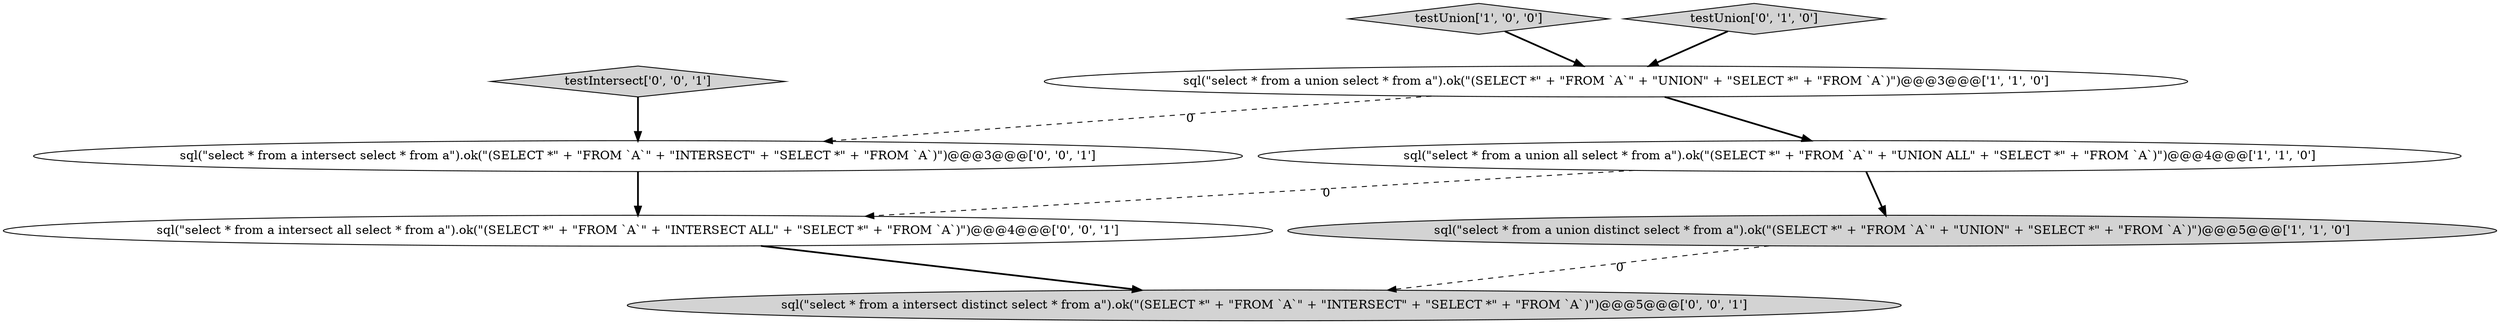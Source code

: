 digraph {
7 [style = filled, label = "testIntersect['0', '0', '1']", fillcolor = lightgray, shape = diamond image = "AAA0AAABBB3BBB"];
3 [style = filled, label = "sql(\"select * from a union distinct select * from a\").ok(\"(SELECT *\" + \"FROM `A`\" + \"UNION\" + \"SELECT *\" + \"FROM `A`)\")@@@5@@@['1', '1', '0']", fillcolor = lightgray, shape = ellipse image = "AAA0AAABBB1BBB"];
0 [style = filled, label = "testUnion['1', '0', '0']", fillcolor = lightgray, shape = diamond image = "AAA0AAABBB1BBB"];
2 [style = filled, label = "sql(\"select * from a union select * from a\").ok(\"(SELECT *\" + \"FROM `A`\" + \"UNION\" + \"SELECT *\" + \"FROM `A`)\")@@@3@@@['1', '1', '0']", fillcolor = white, shape = ellipse image = "AAA0AAABBB1BBB"];
4 [style = filled, label = "testUnion['0', '1', '0']", fillcolor = lightgray, shape = diamond image = "AAA0AAABBB2BBB"];
1 [style = filled, label = "sql(\"select * from a union all select * from a\").ok(\"(SELECT *\" + \"FROM `A`\" + \"UNION ALL\" + \"SELECT *\" + \"FROM `A`)\")@@@4@@@['1', '1', '0']", fillcolor = white, shape = ellipse image = "AAA0AAABBB1BBB"];
6 [style = filled, label = "sql(\"select * from a intersect all select * from a\").ok(\"(SELECT *\" + \"FROM `A`\" + \"INTERSECT ALL\" + \"SELECT *\" + \"FROM `A`)\")@@@4@@@['0', '0', '1']", fillcolor = white, shape = ellipse image = "AAA0AAABBB3BBB"];
8 [style = filled, label = "sql(\"select * from a intersect select * from a\").ok(\"(SELECT *\" + \"FROM `A`\" + \"INTERSECT\" + \"SELECT *\" + \"FROM `A`)\")@@@3@@@['0', '0', '1']", fillcolor = white, shape = ellipse image = "AAA0AAABBB3BBB"];
5 [style = filled, label = "sql(\"select * from a intersect distinct select * from a\").ok(\"(SELECT *\" + \"FROM `A`\" + \"INTERSECT\" + \"SELECT *\" + \"FROM `A`)\")@@@5@@@['0', '0', '1']", fillcolor = lightgray, shape = ellipse image = "AAA0AAABBB3BBB"];
1->3 [style = bold, label=""];
3->5 [style = dashed, label="0"];
6->5 [style = bold, label=""];
8->6 [style = bold, label=""];
4->2 [style = bold, label=""];
7->8 [style = bold, label=""];
2->8 [style = dashed, label="0"];
1->6 [style = dashed, label="0"];
2->1 [style = bold, label=""];
0->2 [style = bold, label=""];
}
